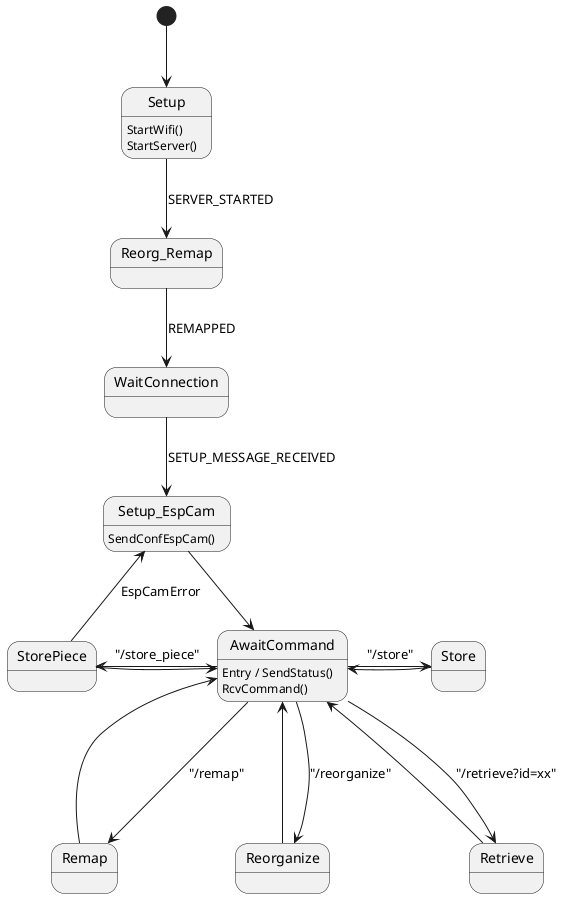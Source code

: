 @startuml
[*] --> Setup
Setup: StartWifi()
Setup: StartServer()

 Setup --> Reorg_Remap : SERVER_STARTED
 Reorg_Remap --> WaitConnection : REMAPPED
 WaitConnection --> Setup_EspCam : SETUP_MESSAGE_RECEIVED
 Setup_EspCam --> AwaitCommand
Setup_EspCam: SendConfEspCam()
AwaitCommand ---> Remap : "/remap"
AwaitCommand ---> Reorganize : "/reorganize"
AwaitCommand <-- Remap
AwaitCommand <--- Reorganize

AwaitCommand: Entry / SendStatus()
AwaitCommand: RcvCommand()



AwaitCommand <-r- StorePiece
AwaitCommand -[hidden]l-> StorePiece      
AwaitCommand -l-> StorePiece : "/store_piece"

StorePiece -u-> Setup_EspCam : EspCamError

AwaitCommand <-r- Store
AwaitCommand <-[hidden]r- Store
AwaitCommand -r-> Store : "/store"


AwaitCommand <--- Retrieve 
AwaitCommand ---> Retrieve : "/retrieve?id=xx"



@enduml